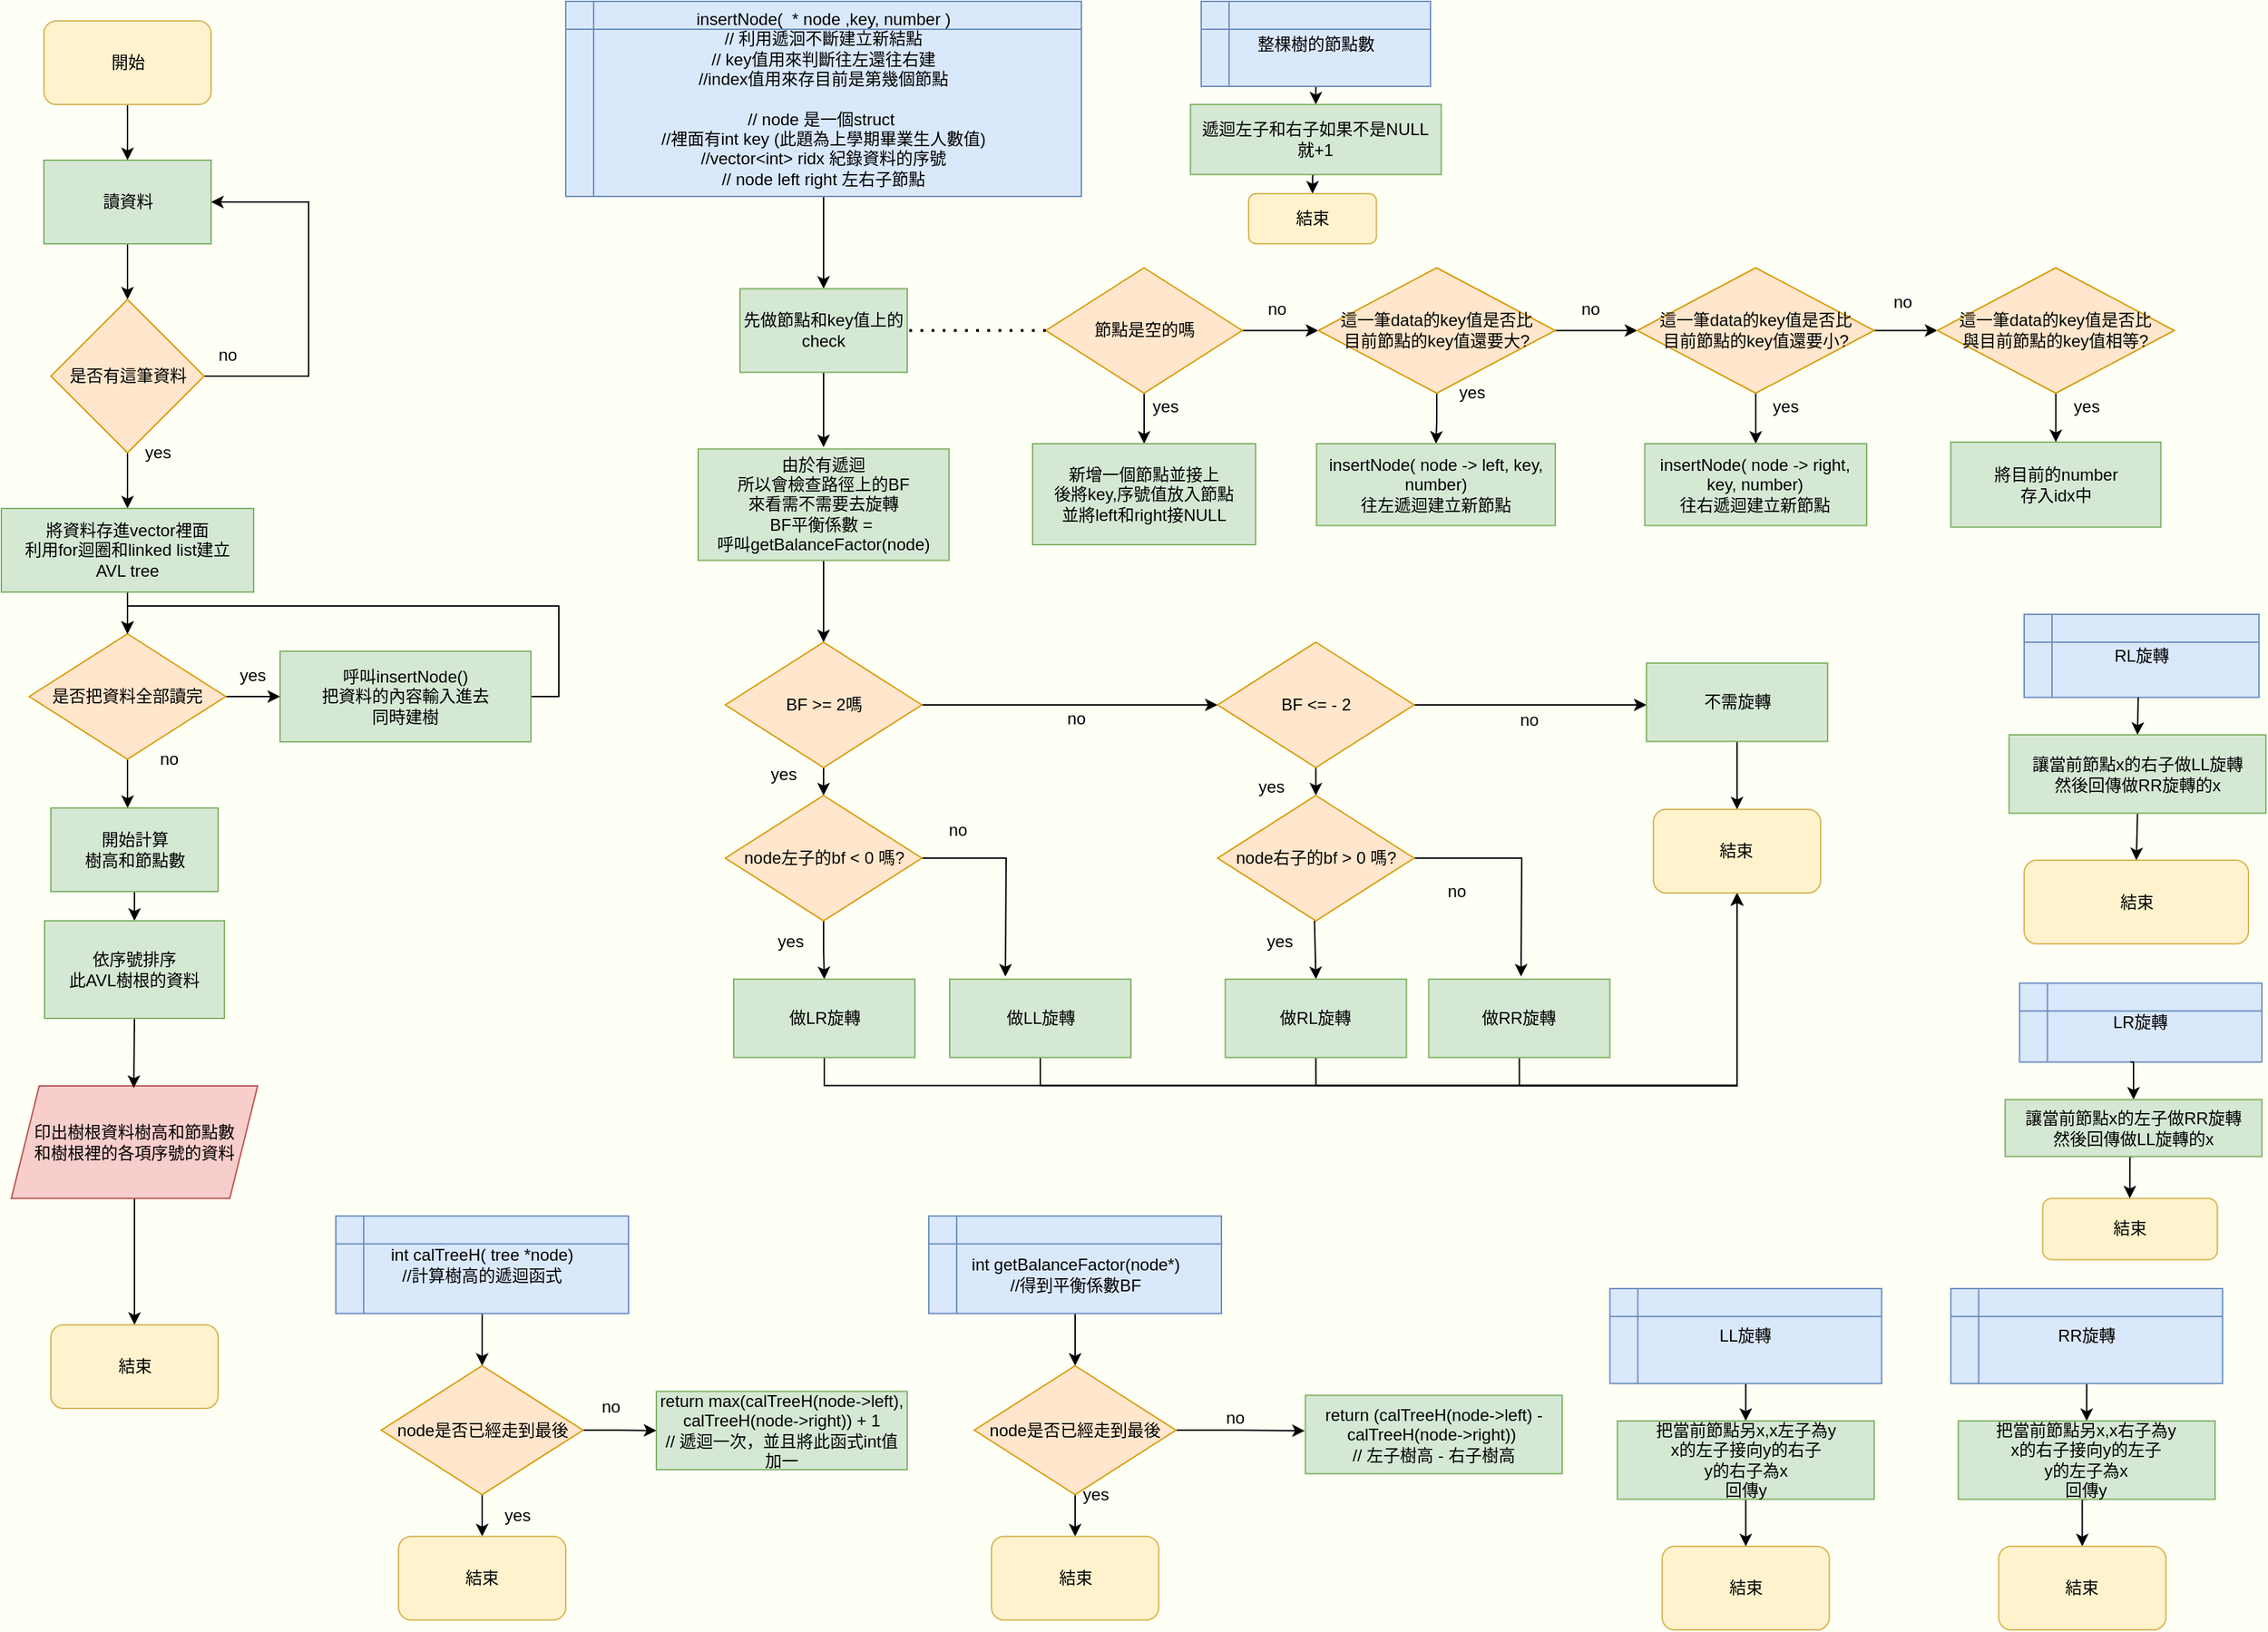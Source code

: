 <mxfile version="21.0.6" type="device"><diagram id="_Xkssabn957uHrDlUZWX" name="第 1 页"><mxGraphModel dx="1750" dy="915" grid="1" gridSize="10" guides="1" tooltips="1" connect="1" arrows="1" fold="1" page="1" pageScale="1" pageWidth="827" pageHeight="1169" background="#FEFFF5" math="0" shadow="0"><root><mxCell id="0"/><mxCell id="1" parent="0"/><mxCell id="f8AM59nVY75Iw8wl9N8c-7" value="" style="edgeStyle=orthogonalEdgeStyle;rounded=0;orthogonalLoop=1;jettySize=auto;html=1;" parent="1" source="f8AM59nVY75Iw8wl9N8c-1" target="f8AM59nVY75Iw8wl9N8c-8" edge="1"><mxGeometry relative="1" as="geometry"><mxPoint x="90.5" y="154" as="targetPoint"/></mxGeometry></mxCell><mxCell id="f8AM59nVY75Iw8wl9N8c-1" value="開始" style="rounded=1;whiteSpace=wrap;html=1;fillColor=#fff2cc;strokeColor=#d6b656;" parent="1" vertex="1"><mxGeometry x="30.5" y="14" width="120" height="60" as="geometry"/></mxCell><mxCell id="f8AM59nVY75Iw8wl9N8c-11" style="edgeStyle=orthogonalEdgeStyle;rounded=0;orthogonalLoop=1;jettySize=auto;html=1;exitX=0.5;exitY=1;exitDx=0;exitDy=0;" parent="1" source="f8AM59nVY75Iw8wl9N8c-8" target="f8AM59nVY75Iw8wl9N8c-12" edge="1"><mxGeometry relative="1" as="geometry"><mxPoint x="90.5" y="204" as="targetPoint"/></mxGeometry></mxCell><mxCell id="f8AM59nVY75Iw8wl9N8c-8" value="讀資料" style="rounded=0;whiteSpace=wrap;html=1;fillColor=#d5e8d4;strokeColor=#82b366;" parent="1" vertex="1"><mxGeometry x="30.5" y="114" width="120" height="60" as="geometry"/></mxCell><mxCell id="f8AM59nVY75Iw8wl9N8c-13" style="edgeStyle=orthogonalEdgeStyle;rounded=0;orthogonalLoop=1;jettySize=auto;html=1;exitX=1;exitY=0.5;exitDx=0;exitDy=0;entryX=1;entryY=0.5;entryDx=0;entryDy=0;" parent="1" source="f8AM59nVY75Iw8wl9N8c-12" target="f8AM59nVY75Iw8wl9N8c-8" edge="1"><mxGeometry relative="1" as="geometry"><Array as="points"><mxPoint x="220.5" y="269"/><mxPoint x="220.5" y="144"/></Array></mxGeometry></mxCell><mxCell id="f8AM59nVY75Iw8wl9N8c-16" style="edgeStyle=orthogonalEdgeStyle;rounded=0;orthogonalLoop=1;jettySize=auto;html=1;exitX=0.5;exitY=1;exitDx=0;exitDy=0;" parent="1" source="f8AM59nVY75Iw8wl9N8c-12" edge="1"><mxGeometry relative="1" as="geometry"><mxPoint x="90.5" y="309" as="targetPoint"/></mxGeometry></mxCell><mxCell id="f8AM59nVY75Iw8wl9N8c-18" value="" style="edgeStyle=orthogonalEdgeStyle;rounded=0;orthogonalLoop=1;jettySize=auto;html=1;" parent="1" source="f8AM59nVY75Iw8wl9N8c-12" target="f8AM59nVY75Iw8wl9N8c-21" edge="1"><mxGeometry relative="1" as="geometry"><mxPoint x="90.5" y="374" as="targetPoint"/></mxGeometry></mxCell><mxCell id="f8AM59nVY75Iw8wl9N8c-12" value="是否有這筆資料" style="rhombus;whiteSpace=wrap;html=1;fillColor=#ffe6cc;strokeColor=#d79b00;" parent="1" vertex="1"><mxGeometry x="35.5" y="214" width="110" height="110" as="geometry"/></mxCell><mxCell id="f8AM59nVY75Iw8wl9N8c-14" value="no" style="text;html=1;align=center;verticalAlign=middle;resizable=0;points=[];autosize=1;strokeColor=none;fillColor=none;" parent="1" vertex="1"><mxGeometry x="141.5" y="239" width="40" height="30" as="geometry"/></mxCell><mxCell id="f8AM59nVY75Iw8wl9N8c-19" value="yes" style="text;html=1;align=center;verticalAlign=middle;resizable=0;points=[];autosize=1;strokeColor=none;fillColor=none;" parent="1" vertex="1"><mxGeometry x="91.5" y="309" width="40" height="30" as="geometry"/></mxCell><mxCell id="f8AM59nVY75Iw8wl9N8c-54" style="edgeStyle=orthogonalEdgeStyle;rounded=0;orthogonalLoop=1;jettySize=auto;html=1;exitX=0.5;exitY=1;exitDx=0;exitDy=0;entryX=0.5;entryY=0;entryDx=0;entryDy=0;" parent="1" source="f8AM59nVY75Iw8wl9N8c-21" target="f8AM59nVY75Iw8wl9N8c-24" edge="1"><mxGeometry relative="1" as="geometry"/></mxCell><mxCell id="f8AM59nVY75Iw8wl9N8c-21" value="將資料存進vector裡面&lt;br&gt;利用for迴圈和linked list建立&lt;br&gt;AVL tree" style="rounded=0;whiteSpace=wrap;html=1;fillColor=#d5e8d4;strokeColor=#82b366;" parent="1" vertex="1"><mxGeometry y="364" width="181" height="60" as="geometry"/></mxCell><mxCell id="f8AM59nVY75Iw8wl9N8c-85" style="edgeStyle=orthogonalEdgeStyle;rounded=0;orthogonalLoop=1;jettySize=auto;html=1;exitX=0.5;exitY=1;exitDx=0;exitDy=0;" parent="1" source="f8AM59nVY75Iw8wl9N8c-24" edge="1"><mxGeometry relative="1" as="geometry"><mxPoint x="90.5" y="529" as="targetPoint"/></mxGeometry></mxCell><mxCell id="f8AM59nVY75Iw8wl9N8c-90" value="" style="edgeStyle=orthogonalEdgeStyle;rounded=0;orthogonalLoop=1;jettySize=auto;html=1;" parent="1" source="f8AM59nVY75Iw8wl9N8c-24" target="f8AM59nVY75Iw8wl9N8c-89" edge="1"><mxGeometry relative="1" as="geometry"/></mxCell><mxCell id="f8AM59nVY75Iw8wl9N8c-99" value="" style="edgeStyle=orthogonalEdgeStyle;rounded=0;orthogonalLoop=1;jettySize=auto;html=1;" parent="1" source="f8AM59nVY75Iw8wl9N8c-24" edge="1"><mxGeometry relative="1" as="geometry"><mxPoint x="90.579" y="579" as="targetPoint"/></mxGeometry></mxCell><mxCell id="f8AM59nVY75Iw8wl9N8c-24" value="是否把資料全部讀完" style="rhombus;whiteSpace=wrap;html=1;fillColor=#ffe6cc;strokeColor=#d79b00;" parent="1" vertex="1"><mxGeometry x="20" y="454" width="141" height="90" as="geometry"/></mxCell><mxCell id="f8AM59nVY75Iw8wl9N8c-56" style="edgeStyle=orthogonalEdgeStyle;rounded=0;orthogonalLoop=1;jettySize=auto;html=1;exitX=0.5;exitY=1;exitDx=0;exitDy=0;entryX=0.5;entryY=0;entryDx=0;entryDy=0;" parent="1" source="f8AM59nVY75Iw8wl9N8c-25" target="f8AM59nVY75Iw8wl9N8c-32" edge="1"><mxGeometry relative="1" as="geometry"/></mxCell><mxCell id="f8AM59nVY75Iw8wl9N8c-57" style="edgeStyle=orthogonalEdgeStyle;rounded=0;orthogonalLoop=1;jettySize=auto;html=1;exitX=1;exitY=0.5;exitDx=0;exitDy=0;entryX=0;entryY=0.5;entryDx=0;entryDy=0;" parent="1" source="f8AM59nVY75Iw8wl9N8c-25" target="f8AM59nVY75Iw8wl9N8c-36" edge="1"><mxGeometry relative="1" as="geometry"/></mxCell><mxCell id="f8AM59nVY75Iw8wl9N8c-25" value="節點是空的嗎" style="rhombus;whiteSpace=wrap;html=1;fillColor=#ffe6cc;strokeColor=#d79b00;" parent="1" vertex="1"><mxGeometry x="749.5" y="191.25" width="141" height="90" as="geometry"/></mxCell><mxCell id="f8AM59nVY75Iw8wl9N8c-32" value="新增一個節點並接上&lt;br&gt;後將key,序號值放入節點&lt;br&gt;並將left和right接NULL" style="whiteSpace=wrap;html=1;fillColor=#d5e8d4;strokeColor=#82b366;" parent="1" vertex="1"><mxGeometry x="740" y="317.5" width="160" height="72.5" as="geometry"/></mxCell><mxCell id="f8AM59nVY75Iw8wl9N8c-69" value="" style="edgeStyle=orthogonalEdgeStyle;rounded=0;orthogonalLoop=1;jettySize=auto;html=1;" parent="1" source="f8AM59nVY75Iw8wl9N8c-36" target="f8AM59nVY75Iw8wl9N8c-68" edge="1"><mxGeometry relative="1" as="geometry"/></mxCell><mxCell id="f8AM59nVY75Iw8wl9N8c-81" style="edgeStyle=orthogonalEdgeStyle;rounded=0;orthogonalLoop=1;jettySize=auto;html=1;exitX=1;exitY=0.5;exitDx=0;exitDy=0;entryX=0;entryY=0.5;entryDx=0;entryDy=0;" parent="1" source="f8AM59nVY75Iw8wl9N8c-36" target="f8AM59nVY75Iw8wl9N8c-60" edge="1"><mxGeometry relative="1" as="geometry"/></mxCell><mxCell id="f8AM59nVY75Iw8wl9N8c-36" value="這一筆data的key值是否比&lt;br style=&quot;border-color: var(--border-color);&quot;&gt;目前節點的key值還要大?" style="rhombus;whiteSpace=wrap;html=1;fillColor=#ffe6cc;strokeColor=#d79b00;" parent="1" vertex="1"><mxGeometry x="945" y="191.25" width="170" height="90" as="geometry"/></mxCell><mxCell id="W6vdsYTmBTSfEpS79UDo-71" style="edgeStyle=orthogonalEdgeStyle;rounded=0;orthogonalLoop=1;jettySize=auto;html=1;exitX=0.5;exitY=1;exitDx=0;exitDy=0;entryX=0.5;entryY=0;entryDx=0;entryDy=0;" parent="1" source="f8AM59nVY75Iw8wl9N8c-43" target="W6vdsYTmBTSfEpS79UDo-70" edge="1"><mxGeometry relative="1" as="geometry"><mxPoint x="590" y="210" as="targetPoint"/></mxGeometry></mxCell><mxCell id="f8AM59nVY75Iw8wl9N8c-43" value="insertNode(&amp;nbsp; * node ,key, number )&lt;br&gt;// 利用遞洄不斷建立新結點&lt;br&gt;// key值用來判斷往左還往右建&lt;br&gt;//index值用來存目前是第幾個節點&lt;br&gt;&lt;br&gt;// node 是一個struct&amp;nbsp;&lt;br&gt;//裡面有int key (此題為上學期畢業生人數值)&lt;br&gt;//vector&amp;lt;int&amp;gt; ridx 紀錄資料的序號&lt;br&gt;// node left right 左右子節點" style="shape=internalStorage;whiteSpace=wrap;html=1;backgroundOutline=1;fillColor=#dae8fc;strokeColor=#6c8ebf;" parent="1" vertex="1"><mxGeometry x="405" width="370" height="140" as="geometry"/></mxCell><mxCell id="f8AM59nVY75Iw8wl9N8c-71" value="" style="edgeStyle=orthogonalEdgeStyle;rounded=0;orthogonalLoop=1;jettySize=auto;html=1;" parent="1" source="f8AM59nVY75Iw8wl9N8c-60" target="f8AM59nVY75Iw8wl9N8c-70" edge="1"><mxGeometry relative="1" as="geometry"/></mxCell><mxCell id="W6vdsYTmBTSfEpS79UDo-2" style="edgeStyle=orthogonalEdgeStyle;rounded=0;orthogonalLoop=1;jettySize=auto;html=1;exitX=1;exitY=0.5;exitDx=0;exitDy=0;entryX=0;entryY=0.5;entryDx=0;entryDy=0;" parent="1" source="f8AM59nVY75Iw8wl9N8c-60" target="W6vdsYTmBTSfEpS79UDo-1" edge="1"><mxGeometry relative="1" as="geometry"/></mxCell><mxCell id="f8AM59nVY75Iw8wl9N8c-60" value="這一筆data的key值是否比&lt;br style=&quot;border-color: var(--border-color);&quot;&gt;目前節點的key值還要小?" style="rhombus;whiteSpace=wrap;html=1;fillColor=#ffe6cc;strokeColor=#d79b00;" parent="1" vertex="1"><mxGeometry x="1173.88" y="191.25" width="170" height="90" as="geometry"/></mxCell><mxCell id="f8AM59nVY75Iw8wl9N8c-68" value="insertNode( node -&amp;gt; left, key, number)&lt;br&gt;往左遞迴建立新節點" style="whiteSpace=wrap;html=1;fillColor=#d5e8d4;strokeColor=#82b366;" parent="1" vertex="1"><mxGeometry x="943.75" y="317.5" width="171.25" height="58.75" as="geometry"/></mxCell><mxCell id="f8AM59nVY75Iw8wl9N8c-70" value="insertNode( node -&amp;gt; right, key, number)&lt;br style=&quot;border-color: var(--border-color);&quot;&gt;往右遞迴建立新節點" style="whiteSpace=wrap;html=1;fillColor=#d5e8d4;strokeColor=#82b366;" parent="1" vertex="1"><mxGeometry x="1179.26" y="317.5" width="159.24" height="58.75" as="geometry"/></mxCell><mxCell id="f8AM59nVY75Iw8wl9N8c-74" value="將目前的number&lt;br&gt;存入idx中" style="rounded=0;whiteSpace=wrap;html=1;fillColor=#d5e8d4;strokeColor=#82b366;" parent="1" vertex="1"><mxGeometry x="1398.87" y="316.38" width="150.75" height="61" as="geometry"/></mxCell><mxCell id="f8AM59nVY75Iw8wl9N8c-75" value="yes" style="text;html=1;align=center;verticalAlign=middle;resizable=0;points=[];autosize=1;strokeColor=none;fillColor=none;" parent="1" vertex="1"><mxGeometry x="815" y="276.25" width="40" height="30" as="geometry"/></mxCell><mxCell id="f8AM59nVY75Iw8wl9N8c-76" value="no" style="text;html=1;align=center;verticalAlign=middle;resizable=0;points=[];autosize=1;strokeColor=none;fillColor=none;" parent="1" vertex="1"><mxGeometry x="895" y="206.25" width="40" height="30" as="geometry"/></mxCell><mxCell id="f8AM59nVY75Iw8wl9N8c-77" value="no" style="text;html=1;align=center;verticalAlign=middle;resizable=0;points=[];autosize=1;strokeColor=none;fillColor=none;" parent="1" vertex="1"><mxGeometry x="1120" y="206.25" width="40" height="30" as="geometry"/></mxCell><mxCell id="f8AM59nVY75Iw8wl9N8c-78" value="no" style="text;html=1;align=center;verticalAlign=middle;resizable=0;points=[];autosize=1;strokeColor=none;fillColor=none;" parent="1" vertex="1"><mxGeometry x="1343.88" y="201.25" width="40" height="30" as="geometry"/></mxCell><mxCell id="f8AM59nVY75Iw8wl9N8c-79" value="yes" style="text;html=1;align=center;verticalAlign=middle;resizable=0;points=[];autosize=1;strokeColor=none;fillColor=none;" parent="1" vertex="1"><mxGeometry x="1260" y="276.25" width="40" height="30" as="geometry"/></mxCell><mxCell id="f8AM59nVY75Iw8wl9N8c-80" value="yes" style="text;html=1;align=center;verticalAlign=middle;resizable=0;points=[];autosize=1;strokeColor=none;fillColor=none;" parent="1" vertex="1"><mxGeometry x="1035" y="266.25" width="40" height="30" as="geometry"/></mxCell><mxCell id="f8AM59nVY75Iw8wl9N8c-92" style="edgeStyle=orthogonalEdgeStyle;rounded=0;orthogonalLoop=1;jettySize=auto;html=1;exitX=1;exitY=0.5;exitDx=0;exitDy=0;entryX=0.5;entryY=0;entryDx=0;entryDy=0;" parent="1" source="f8AM59nVY75Iw8wl9N8c-89" target="f8AM59nVY75Iw8wl9N8c-24" edge="1"><mxGeometry relative="1" as="geometry"><Array as="points"><mxPoint x="400" y="499"/><mxPoint x="400" y="434"/><mxPoint x="91" y="434"/></Array></mxGeometry></mxCell><mxCell id="f8AM59nVY75Iw8wl9N8c-89" value="呼叫insertNode()&lt;br&gt;把資料的內容輸入進去&lt;br&gt;同時建樹" style="whiteSpace=wrap;html=1;fillColor=#d5e8d4;strokeColor=#82b366;" parent="1" vertex="1"><mxGeometry x="200" y="466.5" width="180" height="65" as="geometry"/></mxCell><mxCell id="f8AM59nVY75Iw8wl9N8c-93" value="yes" style="text;html=1;align=center;verticalAlign=middle;resizable=0;points=[];autosize=1;strokeColor=none;fillColor=none;" parent="1" vertex="1"><mxGeometry x="160" y="469" width="40" height="30" as="geometry"/></mxCell><mxCell id="W6vdsYTmBTSfEpS79UDo-152" style="edgeStyle=orthogonalEdgeStyle;rounded=0;orthogonalLoop=1;jettySize=auto;html=1;exitX=0.5;exitY=1;exitDx=0;exitDy=0;entryX=0.5;entryY=0;entryDx=0;entryDy=0;" parent="1" source="f8AM59nVY75Iw8wl9N8c-104" target="W6vdsYTmBTSfEpS79UDo-151" edge="1"><mxGeometry relative="1" as="geometry"/></mxCell><mxCell id="f8AM59nVY75Iw8wl9N8c-104" value="開始計算&lt;br&gt;樹高和節點數&lt;br&gt;" style="rounded=0;whiteSpace=wrap;html=1;fillColor=#d5e8d4;strokeColor=#82b366;" parent="1" vertex="1"><mxGeometry x="35.5" y="579" width="120" height="60" as="geometry"/></mxCell><mxCell id="f8AM59nVY75Iw8wl9N8c-108" value="" style="edgeStyle=orthogonalEdgeStyle;rounded=0;orthogonalLoop=1;jettySize=auto;html=1;" parent="1" source="f8AM59nVY75Iw8wl9N8c-105" target="f8AM59nVY75Iw8wl9N8c-107" edge="1"><mxGeometry relative="1" as="geometry"/></mxCell><mxCell id="f8AM59nVY75Iw8wl9N8c-105" value="int calTreeH( tree *node)&lt;br&gt;//計算樹高的遞迴函式" style="shape=internalStorage;whiteSpace=wrap;html=1;backgroundOutline=1;fillColor=#dae8fc;strokeColor=#6c8ebf;" parent="1" vertex="1"><mxGeometry x="240" y="871.87" width="210" height="70" as="geometry"/></mxCell><mxCell id="f8AM59nVY75Iw8wl9N8c-112" value="" style="edgeStyle=orthogonalEdgeStyle;rounded=0;orthogonalLoop=1;jettySize=auto;html=1;entryX=0;entryY=0.5;entryDx=0;entryDy=0;" parent="1" source="f8AM59nVY75Iw8wl9N8c-107" target="f8AM59nVY75Iw8wl9N8c-111" edge="1"><mxGeometry relative="1" as="geometry"><mxPoint x="509.76" y="1025.988" as="targetPoint"/></mxGeometry></mxCell><mxCell id="f8AM59nVY75Iw8wl9N8c-115" value="" style="edgeStyle=orthogonalEdgeStyle;rounded=0;orthogonalLoop=1;jettySize=auto;html=1;" parent="1" source="f8AM59nVY75Iw8wl9N8c-107" target="f8AM59nVY75Iw8wl9N8c-114" edge="1"><mxGeometry relative="1" as="geometry"/></mxCell><mxCell id="f8AM59nVY75Iw8wl9N8c-107" value="node是否已經走到最後" style="rhombus;whiteSpace=wrap;html=1;fillColor=#ffe6cc;strokeColor=#d79b00;" parent="1" vertex="1"><mxGeometry x="272.63" y="979.37" width="144.75" height="92.5" as="geometry"/></mxCell><mxCell id="f8AM59nVY75Iw8wl9N8c-111" value="return max(calTreeH(node-&amp;gt;left), calTreeH(node-&amp;gt;right)) + 1&lt;br&gt;// 遞迴一次，並且將此函式int值加一" style="whiteSpace=wrap;html=1;fillColor=#d5e8d4;strokeColor=#82b366;" parent="1" vertex="1"><mxGeometry x="470" y="997.75" width="180" height="56.25" as="geometry"/></mxCell><mxCell id="f8AM59nVY75Iw8wl9N8c-113" value="no" style="text;html=1;align=center;verticalAlign=middle;resizable=0;points=[];autosize=1;strokeColor=none;fillColor=none;" parent="1" vertex="1"><mxGeometry x="417.38" y="994" width="40" height="30" as="geometry"/></mxCell><mxCell id="f8AM59nVY75Iw8wl9N8c-114" value="結束" style="rounded=1;whiteSpace=wrap;html=1;fillColor=#fff2cc;strokeColor=#d6b656;" parent="1" vertex="1"><mxGeometry x="285.005" y="1101.87" width="120" height="60" as="geometry"/></mxCell><mxCell id="f8AM59nVY75Iw8wl9N8c-122" style="edgeStyle=orthogonalEdgeStyle;rounded=0;orthogonalLoop=1;jettySize=auto;html=1;exitX=0.5;exitY=1;exitDx=0;exitDy=0;" parent="1" source="f8AM59nVY75Iw8wl9N8c-118" target="f8AM59nVY75Iw8wl9N8c-121" edge="1"><mxGeometry relative="1" as="geometry"/></mxCell><mxCell id="f8AM59nVY75Iw8wl9N8c-118" value="印出樹根資料樹高和節點數&lt;br&gt;和樹根裡的各項序號的資料" style="shape=parallelogram;perimeter=parallelogramPerimeter;whiteSpace=wrap;html=1;fixedSize=1;rounded=0;fillColor=#f8cecc;strokeColor=#b85450;" parent="1" vertex="1"><mxGeometry x="7.13" y="778.5" width="176.75" height="80.75" as="geometry"/></mxCell><mxCell id="f8AM59nVY75Iw8wl9N8c-121" value="結束" style="rounded=1;whiteSpace=wrap;html=1;fillColor=#fff2cc;strokeColor=#d6b656;" parent="1" vertex="1"><mxGeometry x="35.5" y="950" width="120" height="60" as="geometry"/></mxCell><mxCell id="f8AM59nVY75Iw8wl9N8c-123" value="no" style="text;html=1;align=center;verticalAlign=middle;resizable=0;points=[];autosize=1;strokeColor=none;fillColor=none;" parent="1" vertex="1"><mxGeometry x="100" y="529" width="40" height="30" as="geometry"/></mxCell><mxCell id="f8AM59nVY75Iw8wl9N8c-124" value="yes" style="text;html=1;align=center;verticalAlign=middle;resizable=0;points=[];autosize=1;strokeColor=none;fillColor=none;" parent="1" vertex="1"><mxGeometry x="350" y="1071.87" width="40" height="30" as="geometry"/></mxCell><mxCell id="W6vdsYTmBTSfEpS79UDo-3" style="edgeStyle=orthogonalEdgeStyle;rounded=0;orthogonalLoop=1;jettySize=auto;html=1;exitX=0.5;exitY=1;exitDx=0;exitDy=0;entryX=0.5;entryY=0;entryDx=0;entryDy=0;" parent="1" source="W6vdsYTmBTSfEpS79UDo-1" target="f8AM59nVY75Iw8wl9N8c-74" edge="1"><mxGeometry relative="1" as="geometry"><mxPoint x="1520" y="321.25" as="targetPoint"/></mxGeometry></mxCell><mxCell id="W6vdsYTmBTSfEpS79UDo-1" value="這一筆data的key值是否比&lt;br&gt;與目前節點的key值相等?" style="rhombus;whiteSpace=wrap;html=1;fillColor=#ffe6cc;strokeColor=#d79b00;" parent="1" vertex="1"><mxGeometry x="1389.25" y="191.25" width="170" height="90" as="geometry"/></mxCell><mxCell id="W6vdsYTmBTSfEpS79UDo-4" value="yes" style="text;html=1;align=center;verticalAlign=middle;resizable=0;points=[];autosize=1;strokeColor=none;fillColor=none;" parent="1" vertex="1"><mxGeometry x="1476.38" y="276.25" width="40" height="30" as="geometry"/></mxCell><mxCell id="W6vdsYTmBTSfEpS79UDo-5" value="" style="edgeStyle=orthogonalEdgeStyle;rounded=0;orthogonalLoop=1;jettySize=auto;html=1;" parent="1" source="W6vdsYTmBTSfEpS79UDo-6" target="W6vdsYTmBTSfEpS79UDo-9" edge="1"><mxGeometry relative="1" as="geometry"/></mxCell><mxCell id="W6vdsYTmBTSfEpS79UDo-6" value="&lt;br&gt;int getBalanceFactor(node*)&lt;br&gt;//得到平衡係數BF" style="shape=internalStorage;whiteSpace=wrap;html=1;backgroundOutline=1;fillColor=#dae8fc;strokeColor=#6c8ebf;" parent="1" vertex="1"><mxGeometry x="665.5" y="871.87" width="210" height="70" as="geometry"/></mxCell><mxCell id="W6vdsYTmBTSfEpS79UDo-7" value="" style="edgeStyle=orthogonalEdgeStyle;rounded=0;orthogonalLoop=1;jettySize=auto;html=1;" parent="1" source="W6vdsYTmBTSfEpS79UDo-9" edge="1"><mxGeometry relative="1" as="geometry"><mxPoint x="935.26" y="1026.12" as="targetPoint"/></mxGeometry></mxCell><mxCell id="W6vdsYTmBTSfEpS79UDo-8" value="" style="edgeStyle=orthogonalEdgeStyle;rounded=0;orthogonalLoop=1;jettySize=auto;html=1;" parent="1" source="W6vdsYTmBTSfEpS79UDo-9" target="W6vdsYTmBTSfEpS79UDo-12" edge="1"><mxGeometry relative="1" as="geometry"/></mxCell><mxCell id="W6vdsYTmBTSfEpS79UDo-9" value="node是否已經走到最後" style="rhombus;whiteSpace=wrap;html=1;fillColor=#ffe6cc;strokeColor=#d79b00;" parent="1" vertex="1"><mxGeometry x="698.13" y="979.37" width="144.75" height="92.5" as="geometry"/></mxCell><mxCell id="W6vdsYTmBTSfEpS79UDo-10" value="return (calTreeH(node-&amp;gt;left) - calTreeH(node-&amp;gt;right))&amp;nbsp;&lt;br&gt;// 左子樹高 - 右子樹高" style="whiteSpace=wrap;html=1;fillColor=#d5e8d4;strokeColor=#82b366;" parent="1" vertex="1"><mxGeometry x="935.74" y="1000.62" width="184.26" height="56.25" as="geometry"/></mxCell><mxCell id="W6vdsYTmBTSfEpS79UDo-11" value="no" style="text;html=1;align=center;verticalAlign=middle;resizable=0;points=[];autosize=1;strokeColor=none;fillColor=none;" parent="1" vertex="1"><mxGeometry x="865.25" y="1001.87" width="40" height="30" as="geometry"/></mxCell><mxCell id="W6vdsYTmBTSfEpS79UDo-12" value="結束" style="rounded=1;whiteSpace=wrap;html=1;fillColor=#fff2cc;strokeColor=#d6b656;" parent="1" vertex="1"><mxGeometry x="710.505" y="1101.87" width="120" height="60" as="geometry"/></mxCell><mxCell id="W6vdsYTmBTSfEpS79UDo-13" value="yes" style="text;html=1;align=center;verticalAlign=middle;resizable=0;points=[];autosize=1;strokeColor=none;fillColor=none;" parent="1" vertex="1"><mxGeometry x="765.25" y="1056.87" width="40" height="30" as="geometry"/></mxCell><mxCell id="W6vdsYTmBTSfEpS79UDo-76" style="edgeStyle=orthogonalEdgeStyle;rounded=0;orthogonalLoop=1;jettySize=auto;html=1;exitX=0.5;exitY=1;exitDx=0;exitDy=0;entryX=0.5;entryY=0;entryDx=0;entryDy=0;" parent="1" source="W6vdsYTmBTSfEpS79UDo-28" target="W6vdsYTmBTSfEpS79UDo-30" edge="1"><mxGeometry relative="1" as="geometry"/></mxCell><mxCell id="W6vdsYTmBTSfEpS79UDo-28" value="由於有遞迴&lt;br&gt;所以會檢查路徑上的BF&lt;br&gt;來看需不需要去旋轉&lt;br&gt;BF平衡係數 =&amp;nbsp; &lt;br&gt;呼叫getBalanceFactor(node)" style="whiteSpace=wrap;html=1;fillColor=#d5e8d4;strokeColor=#82b366;" parent="1" vertex="1"><mxGeometry x="500" y="321.25" width="180" height="80" as="geometry"/></mxCell><mxCell id="W6vdsYTmBTSfEpS79UDo-31" style="edgeStyle=orthogonalEdgeStyle;rounded=0;orthogonalLoop=1;jettySize=auto;html=1;exitX=1;exitY=0.5;exitDx=0;exitDy=0;entryX=0;entryY=0.5;entryDx=0;entryDy=0;" parent="1" source="W6vdsYTmBTSfEpS79UDo-30" target="W6vdsYTmBTSfEpS79UDo-32" edge="1"><mxGeometry relative="1" as="geometry"><mxPoint x="740.5" y="545" as="targetPoint"/></mxGeometry></mxCell><mxCell id="W6vdsYTmBTSfEpS79UDo-34" style="edgeStyle=orthogonalEdgeStyle;rounded=0;orthogonalLoop=1;jettySize=auto;html=1;exitX=0.5;exitY=1;exitDx=0;exitDy=0;entryX=0.5;entryY=0;entryDx=0;entryDy=0;" parent="1" source="W6vdsYTmBTSfEpS79UDo-30" target="W6vdsYTmBTSfEpS79UDo-35" edge="1"><mxGeometry relative="1" as="geometry"><mxPoint x="589.25" y="605" as="targetPoint"/></mxGeometry></mxCell><mxCell id="W6vdsYTmBTSfEpS79UDo-30" value="BF &amp;gt;= 2嗎" style="rhombus;whiteSpace=wrap;html=1;fillColor=#ffe6cc;strokeColor=#d79b00;" parent="1" vertex="1"><mxGeometry x="519.5" y="460" width="141" height="90" as="geometry"/></mxCell><mxCell id="W6vdsYTmBTSfEpS79UDo-46" style="edgeStyle=orthogonalEdgeStyle;rounded=0;orthogonalLoop=1;jettySize=auto;html=1;exitX=0.5;exitY=1;exitDx=0;exitDy=0;entryX=0.5;entryY=0;entryDx=0;entryDy=0;" parent="1" source="W6vdsYTmBTSfEpS79UDo-32" target="W6vdsYTmBTSfEpS79UDo-45" edge="1"><mxGeometry relative="1" as="geometry"/></mxCell><mxCell id="W6vdsYTmBTSfEpS79UDo-56" style="edgeStyle=orthogonalEdgeStyle;rounded=0;orthogonalLoop=1;jettySize=auto;html=1;exitX=1;exitY=0.5;exitDx=0;exitDy=0;" parent="1" source="W6vdsYTmBTSfEpS79UDo-32" edge="1"><mxGeometry relative="1" as="geometry"><mxPoint x="1180.5" y="505" as="targetPoint"/></mxGeometry></mxCell><mxCell id="W6vdsYTmBTSfEpS79UDo-32" value="BF &amp;lt;= - 2" style="rhombus;whiteSpace=wrap;html=1;fillColor=#ffe6cc;strokeColor=#d79b00;" parent="1" vertex="1"><mxGeometry x="872.75" y="460" width="141" height="90" as="geometry"/></mxCell><mxCell id="W6vdsYTmBTSfEpS79UDo-39" style="edgeStyle=orthogonalEdgeStyle;rounded=0;orthogonalLoop=1;jettySize=auto;html=1;exitX=0.5;exitY=1;exitDx=0;exitDy=0;" parent="1" source="W6vdsYTmBTSfEpS79UDo-35" target="W6vdsYTmBTSfEpS79UDo-38" edge="1"><mxGeometry relative="1" as="geometry"/></mxCell><mxCell id="W6vdsYTmBTSfEpS79UDo-40" style="edgeStyle=orthogonalEdgeStyle;rounded=0;orthogonalLoop=1;jettySize=auto;html=1;exitX=1;exitY=0.5;exitDx=0;exitDy=0;" parent="1" source="W6vdsYTmBTSfEpS79UDo-35" edge="1"><mxGeometry relative="1" as="geometry"><mxPoint x="720.5" y="700" as="targetPoint"/></mxGeometry></mxCell><mxCell id="W6vdsYTmBTSfEpS79UDo-35" value="node左子的bf &amp;lt; 0 嗎?" style="rhombus;whiteSpace=wrap;html=1;fillColor=#ffe6cc;strokeColor=#d79b00;" parent="1" vertex="1"><mxGeometry x="519.5" y="570" width="141" height="90" as="geometry"/></mxCell><mxCell id="W6vdsYTmBTSfEpS79UDo-64" style="edgeStyle=orthogonalEdgeStyle;rounded=0;orthogonalLoop=1;jettySize=auto;html=1;exitX=0.5;exitY=1;exitDx=0;exitDy=0;entryX=0.5;entryY=1;entryDx=0;entryDy=0;" parent="1" source="W6vdsYTmBTSfEpS79UDo-38" target="W6vdsYTmBTSfEpS79UDo-61" edge="1"><mxGeometry relative="1" as="geometry"/></mxCell><mxCell id="W6vdsYTmBTSfEpS79UDo-38" value="做LR旋轉" style="whiteSpace=wrap;html=1;fillColor=#d5e8d4;strokeColor=#82b366;" parent="1" vertex="1"><mxGeometry x="525.5" y="701.88" width="130" height="56.25" as="geometry"/></mxCell><mxCell id="W6vdsYTmBTSfEpS79UDo-67" style="edgeStyle=orthogonalEdgeStyle;rounded=0;orthogonalLoop=1;jettySize=auto;html=1;exitX=0.5;exitY=1;exitDx=0;exitDy=0;entryX=0.5;entryY=1;entryDx=0;entryDy=0;" parent="1" source="W6vdsYTmBTSfEpS79UDo-41" target="W6vdsYTmBTSfEpS79UDo-61" edge="1"><mxGeometry relative="1" as="geometry"/></mxCell><mxCell id="W6vdsYTmBTSfEpS79UDo-41" value="做LL旋轉" style="whiteSpace=wrap;html=1;fillColor=#d5e8d4;strokeColor=#82b366;" parent="1" vertex="1"><mxGeometry x="680.5" y="701.88" width="130" height="56.25" as="geometry"/></mxCell><mxCell id="W6vdsYTmBTSfEpS79UDo-42" value="yes" style="text;html=1;align=center;verticalAlign=middle;resizable=0;points=[];autosize=1;strokeColor=none;fillColor=none;" parent="1" vertex="1"><mxGeometry x="540.5" y="540" width="40" height="30" as="geometry"/></mxCell><mxCell id="W6vdsYTmBTSfEpS79UDo-43" value="yes" style="text;html=1;align=center;verticalAlign=middle;resizable=0;points=[];autosize=1;strokeColor=none;fillColor=none;" parent="1" vertex="1"><mxGeometry x="545.5" y="660" width="40" height="30" as="geometry"/></mxCell><mxCell id="W6vdsYTmBTSfEpS79UDo-50" style="edgeStyle=orthogonalEdgeStyle;rounded=0;orthogonalLoop=1;jettySize=auto;html=1;exitX=1;exitY=0.5;exitDx=0;exitDy=0;" parent="1" source="W6vdsYTmBTSfEpS79UDo-45" edge="1"><mxGeometry relative="1" as="geometry"><mxPoint x="1090.5" y="700" as="targetPoint"/></mxGeometry></mxCell><mxCell id="W6vdsYTmBTSfEpS79UDo-45" value="node右子的bf &amp;gt; 0 嗎?" style="rhombus;whiteSpace=wrap;html=1;fillColor=#ffe6cc;strokeColor=#d79b00;" parent="1" vertex="1"><mxGeometry x="872.75" y="570" width="141" height="90" as="geometry"/></mxCell><mxCell id="W6vdsYTmBTSfEpS79UDo-47" style="edgeStyle=orthogonalEdgeStyle;rounded=0;orthogonalLoop=1;jettySize=auto;html=1;exitX=0.5;exitY=1;exitDx=0;exitDy=0;" parent="1" target="W6vdsYTmBTSfEpS79UDo-48" edge="1"><mxGeometry relative="1" as="geometry"><mxPoint x="942.25" y="660" as="sourcePoint"/></mxGeometry></mxCell><mxCell id="W6vdsYTmBTSfEpS79UDo-66" style="edgeStyle=orthogonalEdgeStyle;rounded=0;orthogonalLoop=1;jettySize=auto;html=1;exitX=0.5;exitY=1;exitDx=0;exitDy=0;entryX=0.5;entryY=1;entryDx=0;entryDy=0;" parent="1" source="W6vdsYTmBTSfEpS79UDo-48" target="W6vdsYTmBTSfEpS79UDo-61" edge="1"><mxGeometry relative="1" as="geometry"/></mxCell><mxCell id="W6vdsYTmBTSfEpS79UDo-48" value="做RL旋轉" style="whiteSpace=wrap;html=1;fillColor=#d5e8d4;strokeColor=#82b366;" parent="1" vertex="1"><mxGeometry x="878.25" y="701.88" width="130" height="56.25" as="geometry"/></mxCell><mxCell id="W6vdsYTmBTSfEpS79UDo-49" value="yes" style="text;html=1;align=center;verticalAlign=middle;resizable=0;points=[];autosize=1;strokeColor=none;fillColor=none;" parent="1" vertex="1"><mxGeometry x="897.38" y="660" width="40" height="30" as="geometry"/></mxCell><mxCell id="W6vdsYTmBTSfEpS79UDo-65" style="edgeStyle=orthogonalEdgeStyle;rounded=0;orthogonalLoop=1;jettySize=auto;html=1;exitX=0.5;exitY=1;exitDx=0;exitDy=0;entryX=0.5;entryY=1;entryDx=0;entryDy=0;" parent="1" source="W6vdsYTmBTSfEpS79UDo-51" target="W6vdsYTmBTSfEpS79UDo-61" edge="1"><mxGeometry relative="1" as="geometry"><mxPoint x="1480.5" y="810" as="targetPoint"/></mxGeometry></mxCell><mxCell id="W6vdsYTmBTSfEpS79UDo-51" value="做RR旋轉" style="whiteSpace=wrap;html=1;fillColor=#d5e8d4;strokeColor=#82b366;" parent="1" vertex="1"><mxGeometry x="1024.25" y="701.88" width="130" height="56.25" as="geometry"/></mxCell><mxCell id="W6vdsYTmBTSfEpS79UDo-52" value="no" style="text;html=1;align=center;verticalAlign=middle;resizable=0;points=[];autosize=1;strokeColor=none;fillColor=none;" parent="1" vertex="1"><mxGeometry x="665.5" y="580" width="40" height="30" as="geometry"/></mxCell><mxCell id="W6vdsYTmBTSfEpS79UDo-53" value="no" style="text;html=1;align=center;verticalAlign=middle;resizable=0;points=[];autosize=1;strokeColor=none;fillColor=none;" parent="1" vertex="1"><mxGeometry x="1024.25" y="624" width="40" height="30" as="geometry"/></mxCell><mxCell id="W6vdsYTmBTSfEpS79UDo-55" value="no" style="text;html=1;align=center;verticalAlign=middle;resizable=0;points=[];autosize=1;strokeColor=none;fillColor=none;" parent="1" vertex="1"><mxGeometry x="750.5" y="500" width="40" height="30" as="geometry"/></mxCell><mxCell id="W6vdsYTmBTSfEpS79UDo-58" value="no" style="text;html=1;align=center;verticalAlign=middle;resizable=0;points=[];autosize=1;strokeColor=none;fillColor=none;" parent="1" vertex="1"><mxGeometry x="1075.51" y="501.25" width="40" height="30" as="geometry"/></mxCell><mxCell id="W6vdsYTmBTSfEpS79UDo-69" style="edgeStyle=orthogonalEdgeStyle;rounded=0;orthogonalLoop=1;jettySize=auto;html=1;exitX=0.5;exitY=1;exitDx=0;exitDy=0;entryX=0.5;entryY=0;entryDx=0;entryDy=0;" parent="1" source="W6vdsYTmBTSfEpS79UDo-59" target="W6vdsYTmBTSfEpS79UDo-61" edge="1"><mxGeometry relative="1" as="geometry"/></mxCell><mxCell id="W6vdsYTmBTSfEpS79UDo-59" value="不需旋轉" style="whiteSpace=wrap;html=1;fillColor=#d5e8d4;strokeColor=#82b366;" parent="1" vertex="1"><mxGeometry x="1180.5" y="475" width="130" height="56.25" as="geometry"/></mxCell><mxCell id="W6vdsYTmBTSfEpS79UDo-61" value="結束" style="rounded=1;whiteSpace=wrap;html=1;fillColor=#fff2cc;strokeColor=#d6b656;" parent="1" vertex="1"><mxGeometry x="1185.495" y="580" width="120" height="60" as="geometry"/></mxCell><mxCell id="W6vdsYTmBTSfEpS79UDo-74" style="edgeStyle=orthogonalEdgeStyle;rounded=0;orthogonalLoop=1;jettySize=auto;html=1;exitX=0.5;exitY=1;exitDx=0;exitDy=0;" parent="1" source="W6vdsYTmBTSfEpS79UDo-70" edge="1"><mxGeometry relative="1" as="geometry"><mxPoint x="590" y="320" as="targetPoint"/></mxGeometry></mxCell><mxCell id="W6vdsYTmBTSfEpS79UDo-70" value="先做節點和key值上的check" style="rounded=0;whiteSpace=wrap;html=1;fillColor=#d5e8d4;strokeColor=#82b366;" parent="1" vertex="1"><mxGeometry x="530" y="206.25" width="120" height="60" as="geometry"/></mxCell><mxCell id="W6vdsYTmBTSfEpS79UDo-72" value="" style="endArrow=none;dashed=1;html=1;dashPattern=1 3;strokeWidth=2;rounded=0;entryX=1;entryY=0.5;entryDx=0;entryDy=0;exitX=0;exitY=0.5;exitDx=0;exitDy=0;" parent="1" source="f8AM59nVY75Iw8wl9N8c-25" target="W6vdsYTmBTSfEpS79UDo-70" edge="1"><mxGeometry width="50" height="50" relative="1" as="geometry"><mxPoint x="850" y="350" as="sourcePoint"/><mxPoint x="900" y="300" as="targetPoint"/></mxGeometry></mxCell><mxCell id="W6vdsYTmBTSfEpS79UDo-77" value="yes" style="text;html=1;align=center;verticalAlign=middle;resizable=0;points=[];autosize=1;strokeColor=none;fillColor=none;" parent="1" vertex="1"><mxGeometry x="890.5" y="549" width="40" height="30" as="geometry"/></mxCell><mxCell id="W6vdsYTmBTSfEpS79UDo-99" style="edgeStyle=orthogonalEdgeStyle;rounded=0;orthogonalLoop=1;jettySize=auto;html=1;exitX=0.5;exitY=1;exitDx=0;exitDy=0;entryX=0.5;entryY=0;entryDx=0;entryDy=0;" parent="1" source="W6vdsYTmBTSfEpS79UDo-88" target="W6vdsYTmBTSfEpS79UDo-104" edge="1"><mxGeometry relative="1" as="geometry"><mxPoint x="1251.618" y="1022.13" as="targetPoint"/></mxGeometry></mxCell><mxCell id="W6vdsYTmBTSfEpS79UDo-88" value="LL旋轉" style="shape=internalStorage;whiteSpace=wrap;html=1;backgroundOutline=1;fillColor=#dae8fc;strokeColor=#6c8ebf;" parent="1" vertex="1"><mxGeometry x="1154.25" y="924" width="195" height="68.13" as="geometry"/></mxCell><mxCell id="W6vdsYTmBTSfEpS79UDo-94" value="結束" style="rounded=1;whiteSpace=wrap;html=1;fillColor=#fff2cc;strokeColor=#d6b656;" parent="1" vertex="1"><mxGeometry x="1191.755" y="1109" width="120" height="60" as="geometry"/></mxCell><mxCell id="W6vdsYTmBTSfEpS79UDo-127" style="edgeStyle=orthogonalEdgeStyle;rounded=0;orthogonalLoop=1;jettySize=auto;html=1;exitX=0.5;exitY=1;exitDx=0;exitDy=0;entryX=0.5;entryY=0;entryDx=0;entryDy=0;" parent="1" source="W6vdsYTmBTSfEpS79UDo-96" target="W6vdsYTmBTSfEpS79UDo-106" edge="1"><mxGeometry relative="1" as="geometry"/></mxCell><mxCell id="W6vdsYTmBTSfEpS79UDo-96" value="RR旋轉" style="shape=internalStorage;whiteSpace=wrap;html=1;backgroundOutline=1;fillColor=#dae8fc;strokeColor=#6c8ebf;" parent="1" vertex="1"><mxGeometry x="1398.88" y="924" width="195" height="68.13" as="geometry"/></mxCell><mxCell id="W6vdsYTmBTSfEpS79UDo-97" value="LR旋轉" style="shape=internalStorage;whiteSpace=wrap;html=1;backgroundOutline=1;fillColor=#dae8fc;strokeColor=#6c8ebf;" parent="1" vertex="1"><mxGeometry x="1448.23" y="704.75" width="173.9" height="56.63" as="geometry"/></mxCell><mxCell id="W6vdsYTmBTSfEpS79UDo-98" value="RL旋轉" style="shape=internalStorage;whiteSpace=wrap;html=1;backgroundOutline=1;fillColor=#dae8fc;strokeColor=#6c8ebf;" parent="1" vertex="1"><mxGeometry x="1451.52" y="440" width="168.48" height="59.63" as="geometry"/></mxCell><mxCell id="W6vdsYTmBTSfEpS79UDo-105" style="edgeStyle=orthogonalEdgeStyle;rounded=0;orthogonalLoop=1;jettySize=auto;html=1;exitX=0.5;exitY=1;exitDx=0;exitDy=0;entryX=0.5;entryY=0;entryDx=0;entryDy=0;" parent="1" source="W6vdsYTmBTSfEpS79UDo-104" target="W6vdsYTmBTSfEpS79UDo-94" edge="1"><mxGeometry relative="1" as="geometry"/></mxCell><mxCell id="W6vdsYTmBTSfEpS79UDo-104" value="把當前節點另x,x左子為y&lt;br&gt;x的左子接向y的右子&lt;br style=&quot;border-color: var(--border-color);&quot;&gt;&lt;div style=&quot;&quot;&gt;y的右子為x&lt;/div&gt;&lt;span style=&quot;&quot;&gt;回傳y&lt;/span&gt;" style="whiteSpace=wrap;html=1;fillColor=#d5e8d4;strokeColor=#82b366;align=center;" parent="1" vertex="1"><mxGeometry x="1159.62" y="1019" width="184.26" height="56.25" as="geometry"/></mxCell><mxCell id="W6vdsYTmBTSfEpS79UDo-129" style="edgeStyle=orthogonalEdgeStyle;rounded=0;orthogonalLoop=1;jettySize=auto;html=1;exitX=0.5;exitY=1;exitDx=0;exitDy=0;entryX=0.5;entryY=0;entryDx=0;entryDy=0;" parent="1" source="W6vdsYTmBTSfEpS79UDo-106" target="W6vdsYTmBTSfEpS79UDo-124" edge="1"><mxGeometry relative="1" as="geometry"/></mxCell><mxCell id="W6vdsYTmBTSfEpS79UDo-106" value="把當前節點另x,x右子為y&lt;br&gt;x的右子接向y的左子&lt;br style=&quot;border-color: var(--border-color);&quot;&gt;&lt;div style=&quot;&quot;&gt;y的左子為x&lt;/div&gt;&lt;span style=&quot;&quot;&gt;回傳y&lt;/span&gt;" style="whiteSpace=wrap;html=1;fillColor=#d5e8d4;strokeColor=#82b366;align=center;" parent="1" vertex="1"><mxGeometry x="1404.25" y="1019.01" width="184.26" height="56.25" as="geometry"/></mxCell><mxCell id="W6vdsYTmBTSfEpS79UDo-107" style="edgeStyle=orthogonalEdgeStyle;rounded=0;orthogonalLoop=1;jettySize=auto;html=1;exitX=0.5;exitY=1;exitDx=0;exitDy=0;entryX=0.5;entryY=0;entryDx=0;entryDy=0;" parent="1" target="W6vdsYTmBTSfEpS79UDo-110" edge="1"><mxGeometry relative="1" as="geometry"><mxPoint x="1532.738" y="529.63" as="targetPoint"/><mxPoint x="1533.37" y="499.63" as="sourcePoint"/></mxGeometry></mxCell><mxCell id="W6vdsYTmBTSfEpS79UDo-108" value="結束" style="rounded=1;whiteSpace=wrap;html=1;fillColor=#fff2cc;strokeColor=#d6b656;" parent="1" vertex="1"><mxGeometry x="1451.52" y="616.5" width="160.98" height="60" as="geometry"/></mxCell><mxCell id="W6vdsYTmBTSfEpS79UDo-109" style="edgeStyle=orthogonalEdgeStyle;rounded=0;orthogonalLoop=1;jettySize=auto;html=1;exitX=0.5;exitY=1;exitDx=0;exitDy=0;entryX=0.5;entryY=0;entryDx=0;entryDy=0;" parent="1" source="W6vdsYTmBTSfEpS79UDo-110" target="W6vdsYTmBTSfEpS79UDo-108" edge="1"><mxGeometry relative="1" as="geometry"/></mxCell><mxCell id="W6vdsYTmBTSfEpS79UDo-110" value="讓當前節點x的右子做LL旋轉&lt;br style=&quot;border-color: var(--border-color);&quot;&gt;然後回傳做RR旋轉的x" style="whiteSpace=wrap;html=1;fillColor=#d5e8d4;strokeColor=#82b366;align=center;" parent="1" vertex="1"><mxGeometry x="1440.74" y="526.5" width="184.26" height="56.25" as="geometry"/></mxCell><mxCell id="W6vdsYTmBTSfEpS79UDo-120" style="edgeStyle=orthogonalEdgeStyle;rounded=0;orthogonalLoop=1;jettySize=auto;html=1;exitX=0.5;exitY=1;exitDx=0;exitDy=0;entryX=0.5;entryY=0;entryDx=0;entryDy=0;" parent="1" target="W6vdsYTmBTSfEpS79UDo-123" edge="1"><mxGeometry relative="1" as="geometry"><mxPoint x="1527.358" y="791.51" as="targetPoint"/><mxPoint x="1527.74" y="761.38" as="sourcePoint"/></mxGeometry></mxCell><mxCell id="W6vdsYTmBTSfEpS79UDo-121" value="結束" style="rounded=1;whiteSpace=wrap;html=1;fillColor=#fff2cc;strokeColor=#d6b656;" parent="1" vertex="1"><mxGeometry x="1464.8" y="859.25" width="125.39" height="44" as="geometry"/></mxCell><mxCell id="W6vdsYTmBTSfEpS79UDo-122" style="edgeStyle=orthogonalEdgeStyle;rounded=0;orthogonalLoop=1;jettySize=auto;html=1;exitX=0.5;exitY=1;exitDx=0;exitDy=0;" parent="1" source="W6vdsYTmBTSfEpS79UDo-123" edge="1"><mxGeometry relative="1" as="geometry"><mxPoint x="1527.36" y="859.25" as="targetPoint"/></mxGeometry></mxCell><mxCell id="W6vdsYTmBTSfEpS79UDo-123" value="讓當前節點x的左子做RR旋轉&lt;br&gt;然後回傳做LL旋轉的x" style="whiteSpace=wrap;html=1;fillColor=#d5e8d4;strokeColor=#82b366;align=center;" parent="1" vertex="1"><mxGeometry x="1437.87" y="788.31" width="184.26" height="40.87" as="geometry"/></mxCell><mxCell id="W6vdsYTmBTSfEpS79UDo-124" value="結束" style="rounded=1;whiteSpace=wrap;html=1;fillColor=#fff2cc;strokeColor=#d6b656;" parent="1" vertex="1"><mxGeometry x="1433.235" y="1109" width="120" height="60" as="geometry"/></mxCell><mxCell id="W6vdsYTmBTSfEpS79UDo-149" style="edgeStyle=orthogonalEdgeStyle;rounded=0;orthogonalLoop=1;jettySize=auto;html=1;exitX=0.5;exitY=1;exitDx=0;exitDy=0;entryX=0.5;entryY=0;entryDx=0;entryDy=0;" parent="1" source="W6vdsYTmBTSfEpS79UDo-140" target="W6vdsYTmBTSfEpS79UDo-144" edge="1"><mxGeometry relative="1" as="geometry"/></mxCell><mxCell id="W6vdsYTmBTSfEpS79UDo-140" value="整棵樹的節點數" style="shape=internalStorage;whiteSpace=wrap;html=1;backgroundOutline=1;fillColor=#dae8fc;strokeColor=#6c8ebf;" parent="1" vertex="1"><mxGeometry x="861" width="164.5" height="61" as="geometry"/></mxCell><mxCell id="W6vdsYTmBTSfEpS79UDo-150" style="edgeStyle=orthogonalEdgeStyle;rounded=0;orthogonalLoop=1;jettySize=auto;html=1;exitX=0.5;exitY=1;exitDx=0;exitDy=0;entryX=0.5;entryY=0;entryDx=0;entryDy=0;" parent="1" source="W6vdsYTmBTSfEpS79UDo-144" target="W6vdsYTmBTSfEpS79UDo-146" edge="1"><mxGeometry relative="1" as="geometry"/></mxCell><mxCell id="W6vdsYTmBTSfEpS79UDo-144" value="遞迴左子和右子如果不是NULL&lt;br&gt;就+1" style="whiteSpace=wrap;html=1;fillColor=#d5e8d4;strokeColor=#82b366;" parent="1" vertex="1"><mxGeometry x="853.25" y="74" width="180" height="50.25" as="geometry"/></mxCell><mxCell id="W6vdsYTmBTSfEpS79UDo-146" value="結束" style="rounded=1;whiteSpace=wrap;html=1;fillColor=#fff2cc;strokeColor=#d6b656;" parent="1" vertex="1"><mxGeometry x="895" y="138" width="91.75" height="36" as="geometry"/></mxCell><mxCell id="W6vdsYTmBTSfEpS79UDo-153" style="edgeStyle=orthogonalEdgeStyle;rounded=0;orthogonalLoop=1;jettySize=auto;html=1;exitX=0.5;exitY=1;exitDx=0;exitDy=0;" parent="1" source="W6vdsYTmBTSfEpS79UDo-151" edge="1"><mxGeometry relative="1" as="geometry"><mxPoint x="95" y="780" as="targetPoint"/></mxGeometry></mxCell><mxCell id="W6vdsYTmBTSfEpS79UDo-151" value="依序號排序&lt;br&gt;此AVL樹根的資料" style="rounded=0;whiteSpace=wrap;html=1;fillColor=#d5e8d4;strokeColor=#82b366;" parent="1" vertex="1"><mxGeometry x="31" y="660" width="129" height="70" as="geometry"/></mxCell></root></mxGraphModel></diagram></mxfile>